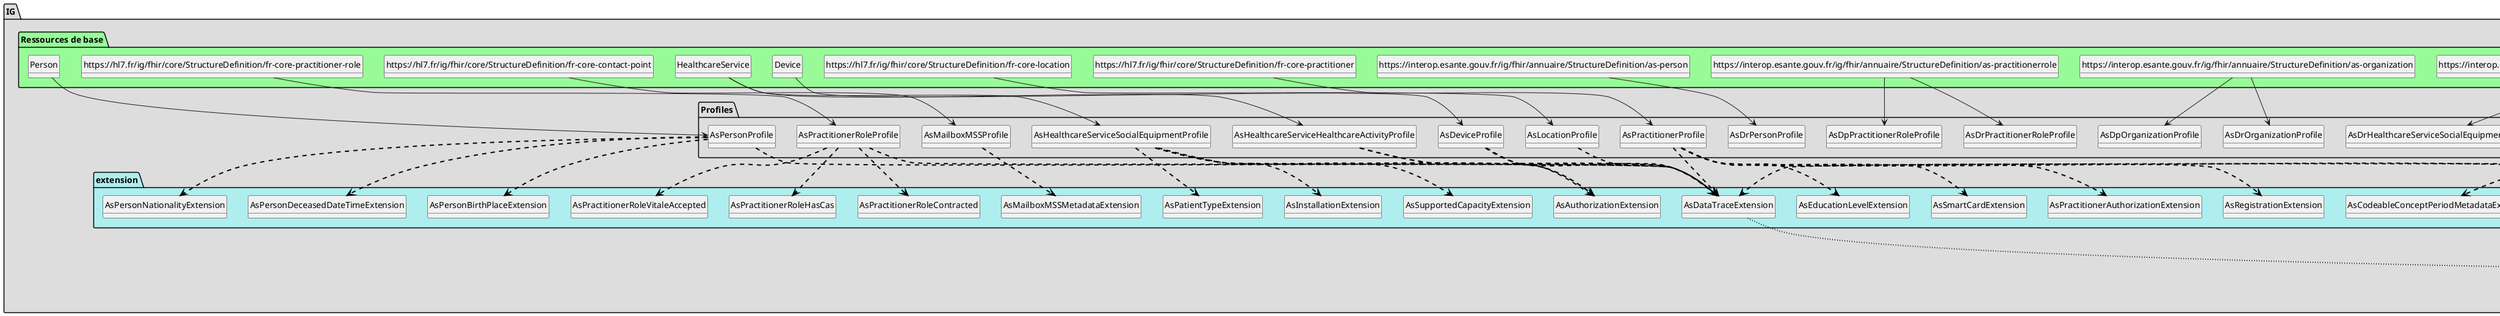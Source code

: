 @startuml
set namespaceSeparator ?
hide circle
hide class fields

package IG #DDDDDD{

     package Profiles #DDDDDD{

        class AsAddressExtendedProfile{

             Address => [None..None]
             Address.line.extension => [None..None]
             Address.line.extension:careOf => <&plus>[0..1]
             Address.line.extension:additionalLocator => <&plus>[0..1]
             Address.line.extension:houseNumber => <&plus>[0..1]
             Address.line.extension:buildingNumberSuffix => <&plus>[0..1]
             Address.line.extension:streetNameType => <&plus>[0..1]
             Address.line.extension:streetNameType.value[x] => <&plus>[None..None]
             Address.line.extension:postBox => <&plus>[0..1]
             Address.line.extension:streetNameBase => <&plus>[0..1]
             Address.line.extension:lieuDit => <&plus>[0..1]
             Address.district => [None..None]
             Address.country => [None..None]
        } 

        class AsCodeableConceptTimedProfile{

             CodeableConcept.extension:as-codeableconcept-timed-metadata => <&plus>[0..*]
        } 

        class AsDeviceProfile{

             Device.meta.extension:as-ext-data-trace => <&plus>[0..1]
             Device.extension => [None..None]
             Device.extension:as-ext-authorization => <&plus>[0..1]
             Device.identifier => [None..None]
             Device.identifier:numAutorisationArhgos => [0..1]
             Device.identifier:numAutorisationArhgos.system => [1..None]
             Device.status => [None..None]
             Device.manufacturer => [None..None]
             Device.serialNumber => [None..None]
             Device.type => [None..None]
             Device.owner => [None..None]
        } 

        class AsDpDeviceProfile{

             Device => [None..None]
             Device.meta.profile => [1..None]
             Device.meta.profile:as-dp-canonical => [1..1]
             Device.definition => [None..0]
             Device.udiCarrier => [None..0]
             Device.status => [1..None]
             Device.statusReason => [None..0]
             Device.distinctIdentifier => [None..0]
             Device.manufactureDate => [None..0]
             Device.expirationDate => [None..0]
             Device.lotNumber => [None..0]
             Device.deviceName => [None..0]
             Device.modelNumber => [None..0]
             Device.partNumber => [None..0]
             Device.specialization => [None..0]
             Device.version => [None..0]
             Device.property => [None..0]
             Device.patient => [None..0]
             Device.contact => [None..0]
             Device.location => [None..0]
             Device.url => [None..0]
             Device.note => [None..0]
             Device.safety => [None..0]
             Device.parent => [None..0]
        } 

        class AsDpHealthcareServiceHealthcareActivityProfile{

             HealthcareService => [None..None]
             HealthcareService.meta.profile => [1..None]
             HealthcareService.meta.profile:as-dp-canonical => [1..1]
             HealthcareService.active => [1..None]
             HealthcareService.specialty => [None..0]
             HealthcareService.location => [None..0]
             HealthcareService.name => [None..0]
             HealthcareService.comment => [None..0]
             HealthcareService.extraDetails => [None..0]
             HealthcareService.photo => [None..0]
             HealthcareService.telecom => [None..0]
             HealthcareService.coverageArea => [None..0]
             HealthcareService.serviceProvisionCode => [None..0]
             HealthcareService.eligibility => [None..0]
             HealthcareService.program => [None..0]
             HealthcareService.communication => [None..0]
             HealthcareService.referralMethod => [None..0]
             HealthcareService.appointmentRequired => [None..0]
             HealthcareService.availableTime => [None..0]
             HealthcareService.notAvailable => [None..0]
             HealthcareService.availabilityExceptions => [None..0]
             HealthcareService.endpoint => [None..0]
        } 

        class AsDpHealthcareServiceSocialEquipmentProfile{

             HealthcareService => [None..None]
             HealthcareService.meta.profile => [1..None]
             HealthcareService.meta.profile:as-dp-canonical => [1..1]
             HealthcareService.identifier => [None..0]
             HealthcareService.identifier:numAutorisationArhgos => [None..0]
             HealthcareService.active => [1..None]
             HealthcareService.category => [None..0]
             HealthcareService.specialty => [None..0]
             HealthcareService.location => [None..0]
             HealthcareService.name => [None..0]
             HealthcareService.comment => [None..0]
             HealthcareService.extraDetails => [None..0]
             HealthcareService.photo => [None..0]
             HealthcareService.telecom => [None..0]
             HealthcareService.coverageArea => [None..0]
             HealthcareService.serviceProvisionCode => [None..0]
             HealthcareService.eligibility.comment => [None..0]
             HealthcareService.program => [None..0]
             HealthcareService.communication => [None..0]
             HealthcareService.referralMethod => [None..0]
             HealthcareService.appointmentRequired => [None..0]
             HealthcareService.availableTime => [None..0]
             HealthcareService.notAvailable => [None..0]
             HealthcareService.availabilityExceptions => [None..0]
             HealthcareService.endpoint => [None..0]
        } 

        class AsDpOrganizationProfile{

             Organization => [None..None]
             Organization.meta.profile => [2..None]
             Organization.meta.profile:fr-canonical => [1..None]
             Organization.meta.profile:as-dp-canonical => [1..1]
             Organization.extension:as-ext-digital-certificate => <&plus>[None..0]
             Organization.identifier => [None..None]
             Organization.identifier.period => [None..0]
             Organization.identifier.assigner => [None..0]
             Organization.identifier:idNatSt => [None..None]
             Organization.identifier:idNatSt.period => [None..0]
             Organization.identifier:idNatSt.assigner => [None..0]
             Organization.identifier:siren => [None..None]
             Organization.identifier:siren.period => [None..0]
             Organization.identifier:siren.assigner => [None..0]
             Organization.identifier:siret => [None..None]
             Organization.identifier:siret.period => [None..0]
             Organization.identifier:siret.assigner => [None..0]
             Organization.identifier:finess => [None..None]
             Organization.identifier:finess.period => [None..0]
             Organization.identifier:finess.assigner => [None..0]
             Organization.identifier:adeliRang => [None..None]
             Organization.identifier:adeliRang.period => [None..0]
             Organization.identifier:adeliRang.assigner => [None..0]
             Organization.identifier:rppsRang => [None..None]
             Organization.identifier:rppsRang.period => [None..0]
             Organization.identifier:rppsRang.assigner => [None..0]
             Organization.identifier:identifiantInterne => [0..1]
             Organization.identifier:identifiantInterne.type => [1..None]
             Organization.identifier:identifiantInterne.system => [None..None]
             Organization.active => [1..None]
             Organization.telecom => [None..None]
             Organization.telecom.period => [None..0]
             Organization.telecom:mailbox-mss => [None..None]
             Organization.telecom:mailbox-mss.extension:as-mailbox-mss-metadata => <&plus>[None..None]
             Organization.telecom:mailbox-mss.extension:as-mailbox-mss-metadata.extension:responsible => <&plus>[None..0]
             Organization.telecom:mailbox-mss.extension:as-mailbox-mss-metadata.extension:phone => <&plus>[None..0]
             Organization.telecom:mailbox-mss.period => [None..0]
             Organization.contact => [None..0]
             Organization.endpoint => [None..0]
        } 

        class AsDpPractitionerProfile{

             Practitioner => [None..None]
             Practitioner.meta.profile => [2..None]
             Practitioner.meta.profile:fr-canonical => [1..None]
             Practitioner.meta.profile:as-dp-canonical => [1..1]
             Practitioner.extension:as-ext-registration => <&plus>[None..0]
             Practitioner.extension:as-ext-frpractitioner-authorization => <&plus>[None..0]
             Practitioner.extension:as-ext-smartcard => <&plus>[None..1]
             Practitioner.extension:as-ext-digital-certificate => <&plus>[None..0]
             Practitioner.identifier => [2..None]
             Practitioner.identifier.period => [None..0]
             Practitioner.identifier.assigner => [None..0]
             Practitioner.identifier:idNatPs => [1..None]
             Practitioner.identifier:idNatPs.period => [None..0]
             Practitioner.identifier:idNatPs.assigner => [None..0]
             Practitioner.identifier:rpps => [1..1]
             Practitioner.identifier:rpps.period => [None..0]
             Practitioner.identifier:rpps.assigner => [None..0]
             Practitioner.identifier:adeli => [None..None]
             Practitioner.identifier:adeli.period => [None..0]
             Practitioner.identifier:adeli.assigner => [None..0]
             Practitioner.identifier:identifiantInterne => [0..1]
             Practitioner.identifier:identifiantInterne.type => [None..None]
             Practitioner.identifier:identifiantInterne.system => [None..None]
             Practitioner.identifier:identifiantInterne.value => [None..None]
             Practitioner.active => [1..None]
             Practitioner.name => [None..1]
             Practitioner.telecom => [None..None]
             Practitioner.telecom:mailbox-mss => [None..None]
             Practitioner.telecom:mailbox-mss.extension:as-mailbox-mss-metadata => <&plus>[None..None]
             Practitioner.telecom:mailbox-mss.extension:as-mailbox-mss-metadata.extension:responsible => <&plus>[None..0]
             Practitioner.telecom:mailbox-mss.extension:as-mailbox-mss-metadata.extension:phone => <&plus>[None..0]
             Practitioner.address => [None..0]
             Practitioner.qualification => [None..None]
             Practitioner.qualification.period => [None..0]
             Practitioner.qualification:degree => [None..None]
             Practitioner.qualification:degree.extension:as-ext-education-level => <&plus>[None..0]
             Practitioner.qualification:degree.period => [None..0]
             Practitioner.qualification:degree.issuer => [None..0]
             Practitioner.qualification:exercicePro => [None..None]
             Practitioner.qualification:exercicePro.period => [None..0]
             Practitioner.qualification:savoirFaire => [None..None]
             Practitioner.qualification:savoirFaire.period => [None..0]
             Practitioner.communication => [None..0]
        } 

        class AsDpPractitionerRoleProfile{

             PractitionerRole => [None..None]
             PractitionerRole.meta.profile => [2..None]
             PractitionerRole.meta.profile:fr-canonical => [1..None]
             PractitionerRole.meta.profile:as-dp-canonical => [1..1]
             PractitionerRole.extension:as-ext-practitionerrole-contracted => <&plus>[None..0]
             PractitionerRole.extension:as-ext-practitionerrole-hascas => <&plus>[None..0]
             PractitionerRole.extension:as-ext-practitionerrole-vitale-accepted => <&plus>[None..0]
             PractitionerRole.identifier:idSituationExercice => [None..1]
             PractitionerRole.identifier:numeroAm => [None..0]
             PractitionerRole.active => [1..None]
             PractitionerRole.period => [None..0]
             PractitionerRole.practitioner => [1..None]
             PractitionerRole.specialty => [None..0]
             PractitionerRole.location => [None..0]
             PractitionerRole.healthcareService => [None..0]
             PractitionerRole.telecom => [None..None]
             PractitionerRole.telecom:mailbox-mss => [None..None]
             PractitionerRole.telecom:mailbox-mss.extension:as-mailbox-mss-metadata => <&plus>[None..None]
             PractitionerRole.telecom:mailbox-mss.extension:as-mailbox-mss-metadata.extension:responsible => <&plus>[None..0]
             PractitionerRole.telecom:mailbox-mss.extension:as-mailbox-mss-metadata.extension:phone => <&plus>[None..0]
             PractitionerRole.availableTime => [None..0]
             PractitionerRole.notAvailable => [None..0]
             PractitionerRole.availabilityExceptions => [None..0]
             PractitionerRole.endpoint => [None..0]
        } 

        class AsDrDeviceProfile{

             Device => [None..None]
             Device.meta.profile => [1..None]
             Device.meta.profile:as-dr-canonical => [1..1]
             Device.definition => [None..0]
             Device.udiCarrier => [None..0]
             Device.statusReason => [None..0]
             Device.distinctIdentifier => [None..0]
             Device.manufactureDate => [None..0]
             Device.expirationDate => [None..0]
             Device.lotNumber => [None..0]
             Device.deviceName => [None..0]
             Device.modelNumber => [None..0]
             Device.partNumber => [None..0]
             Device.specialization => [None..0]
             Device.version => [None..0]
             Device.property => [None..0]
             Device.patient => [None..0]
             Device.contact => [None..0]
             Device.location => [None..0]
             Device.url => [None..0]
             Device.note => [None..0]
             Device.safety => [None..0]
             Device.parent => [None..0]
        } 

        class AsDrHealthcareServiceHealthcareActivityProfile{

             HealthcareService => [None..None]
             HealthcareService.meta.profile => [1..None]
             HealthcareService.meta.profile:as-dr-canonical => [1..1]
             HealthcareService.specialty => [None..0]
             HealthcareService.location => [None..0]
             HealthcareService.name => [None..0]
             HealthcareService.comment => [None..0]
             HealthcareService.extraDetails => [None..0]
             HealthcareService.photo => [None..0]
             HealthcareService.telecom => [None..0]
             HealthcareService.coverageArea => [None..0]
             HealthcareService.serviceProvisionCode => [None..0]
             HealthcareService.eligibility => [None..0]
             HealthcareService.program => [None..0]
             HealthcareService.communication => [None..0]
             HealthcareService.referralMethod => [None..0]
             HealthcareService.appointmentRequired => [None..0]
             HealthcareService.availableTime => [None..0]
             HealthcareService.notAvailable => [None..0]
             HealthcareService.availabilityExceptions => [None..0]
             HealthcareService.endpoint => [None..0]
        } 

        class AsDrHealthcareServiceSocialEquipmentProfile{

             HealthcareService => [None..None]
             HealthcareService.meta.profile => [1..None]
             HealthcareService.meta.profile:as-dr-canonical => [1..1]
             HealthcareService.identifier => [None..0]
             HealthcareService.identifier:numAutorisationArhgos => [None..0]
             HealthcareService.category => [None..0]
             HealthcareService.specialty => [None..0]
             HealthcareService.location => [None..0]
             HealthcareService.name => [None..0]
             HealthcareService.comment => [None..0]
             HealthcareService.extraDetails => [None..0]
             HealthcareService.photo => [None..0]
             HealthcareService.telecom => [None..0]
             HealthcareService.coverageArea => [None..0]
             HealthcareService.serviceProvisionCode => [None..0]
             HealthcareService.eligibility.comment => [None..0]
             HealthcareService.program => [None..0]
             HealthcareService.communication => [None..0]
             HealthcareService.referralMethod => [None..0]
             HealthcareService.appointmentRequired => [None..0]
             HealthcareService.availableTime => [None..0]
             HealthcareService.notAvailable => [None..0]
             HealthcareService.availabilityExceptions => [None..0]
             HealthcareService.endpoint => [None..0]
        } 

        class AsDrOrganizationProfile{

             Organization => [None..None]
             Organization.meta.profile => [2..None]
             Organization.meta.profile:fr-canonical => [1..None]
             Organization.meta.profile:as-dr-canonical => [1..1]
        } 

        class AsDrPersonProfile{

             Person => [None..None]
             Person.meta.profile => [1..None]
             Person.meta.profile:as-dr-canonical => [1..1]
             Person.name => [None..1]
             Person.photo => [None..0]
        } 

        class AsDrPractitionerProfile{

             Practitioner => [None..None]
             Practitioner.meta.profile => [2..None]
             Practitioner.meta.profile:fr-canonical => [1..None]
             Practitioner.meta.profile:as-dr-canonical => [1..1]
             Practitioner.extension:as-ext-digital-certificate => <&plus>[None..None]
             Practitioner.extension:as-ext-digital-certificate.extension:domain => <&plus>[None..0]
             Practitioner.identifier => [2..None]
             Practitioner.identifier:idNatPs => [1..None]
             Practitioner.identifier:rpps => [1..1]
             Practitioner.name => [None..1]
        } 

        class AsDrPractitionerRoleProfile{

             PractitionerRole => [None..None]
             PractitionerRole.meta.profile => [2..None]
             PractitionerRole.meta.profile:fr-canonical => [1..None]
             PractitionerRole.meta.profile:as-dr-canonical => [1..1]
             PractitionerRole.identifier:idSituationExercice => [None..1]
             PractitionerRole.identifier:numeroAm => [None..1]
             PractitionerRole.practitioner => [1..None]
             PractitionerRole.specialty => [None..0]
             PractitionerRole.healthcareService => [None..0]
             PractitionerRole.availableTime => [None..0]
             PractitionerRole.notAvailable => [None..0]
             PractitionerRole.availabilityExceptions => [None..0]
             PractitionerRole.endpoint => [None..0]
        } 

        class AsHealthcareServiceHealthcareActivityProfile{

             HealthcareService.meta.extension:as-ext-data-trace => <&plus>[0..1]
             HealthcareService.meta.extension:as-ext-data-trace.extension:date-maj-ae => <&plus>[None..None]
             HealthcareService.extension => [None..None]
             HealthcareService.extension:as-ext-authorization => <&plus>[0..*]
             HealthcareService.identifier => [None..None]
             HealthcareService.identifier:numAutorisationArhgos => [0..1]
             HealthcareService.identifier:numAutorisationArhgos.system => [1..None]
             HealthcareService.providedBy => [None..None]
             HealthcareService.category => [None..None]
             HealthcareService.type => [None..None]
             HealthcareService.type:category => [0..1]
             HealthcareService.type:activity => [0..1]
             HealthcareService.specialty => [None..None]
             HealthcareService.characteristic => [None..None]
        } 

        class AsHealthcareServiceSocialEquipmentProfile{

             HealthcareService.meta.extension:as-ext-data-trace => <&plus>[0..1]
             HealthcareService.extension => [None..None]
             HealthcareService.extension:as-ext-authorization => <&plus>[0..*]
             HealthcareService.extension:as-ext-authorization.extension:dateAuthorization => <&plus>[None..None]
             HealthcareService.extension:as-ext-authorization.extension:deletedAuthorization => <&plus>[None..None]
             HealthcareService.extension:as-ext-installation => <&plus>[0..*]
             HealthcareService.extension:as-ext-installation.extension:dateFirstInstallation => <&plus>[None..None]
             HealthcareService.extension:as-ext-installation.extension:deletedInstallation => <&plus>[None..None]
             HealthcareService.extension:as-ext-patient-type => <&plus>[0..*]
             HealthcareService.extension:as-ext-patient-type.extension:authorizedAgeRange => <&plus>[None..None]
             HealthcareService.extension:as-ext-patient-type.extension:authorizedAgeRange.value[x].low => <&plus>[None..None]
             HealthcareService.extension:as-ext-patient-type.extension:authorizedAgeRange.value[x].high => <&plus>[None..None]
             HealthcareService.extension:as-ext-patient-type.extension:installedAgeRange => <&plus>[None..None]
             HealthcareService.extension:as-ext-patient-type.extension:installedAgeRange.value[x].low => <&plus>[None..None]
             HealthcareService.extension:as-ext-patient-type.extension:installedAgeRange.value[x].high => <&plus>[None..None]
             HealthcareService.extension:as-ext-supported-capacity => <&plus>[0..*]
             HealthcareService.extension:as-ext-supported-capacity.extension:capacityAvailable => <&plus>[None..None]
             HealthcareService.extension:as-ext-supported-capacity.extension:femaleCapacityAvailable => <&plus>[None..None]
             HealthcareService.extension:as-ext-supported-capacity.extension:maleCapacityAvailable => <&plus>[None..None]
             HealthcareService.extension:as-ext-supported-capacity.extension:socialAssistanceCapacityAvailable => <&plus>[None..None]
             HealthcareService.extension:as-ext-supported-capacity.extension:installedCapacity => <&plus>[None..None]
             HealthcareService.extension:as-ext-supported-capacity.extension:femaleInstalledCapacity => <&plus>[None..None]
             HealthcareService.extension:as-ext-supported-capacity.extension:maleInstalledCapacity => <&plus>[None..None]
             HealthcareService.extension:as-ext-supported-capacity.extension:socialAssistanceInstalledCapacity => <&plus>[None..None]
             HealthcareService.identifier => [None..None]
             HealthcareService.identifier:numAutorisationArhgos => [0..1]
             HealthcareService.identifier:numAutorisationArhgos.system => [1..None]
             HealthcareService.providedBy => [None..None]
             HealthcareService.type => [None..None]
             HealthcareService.type:category => [0..1]
             HealthcareService.eligibility => [None..None]
             HealthcareService.eligibility.code => [None..None]
             HealthcareService.characteristic => [None..None]
        } 

        class AsLocationProfile{

             Location => [None..None]
             Location.meta.extension:as-ext-data-trace => <&plus>[0..1]
             Location.address => [None..None]
        } 

        class AsMailboxMSSProfile{

             ContactPoint.extension => [1..None]
             ContactPoint.extension:emailType => <&plus>[1..None]
             ContactPoint.extension:emailType.value[x] => <&plus>[None..None]
             ContactPoint.extension:as-mailbox-mss-metadata => <&plus>[0..1]
             ContactPoint.system => [None..None]
             ContactPoint.value => [None..None]
        } 

        class AsOrganizationProfile{

             Organization => [None..None]
             Organization.meta.extension:as-ext-data-trace => <&plus>[0..1]
             Organization.extension:usePeriod => <&plus>[None..None]
             Organization.extension:usePeriod.value[x].start => <&plus>[None..None]
             Organization.extension:usePeriod.value[x].end => <&plus>[None..None]
             Organization.extension:as-ext-digital-certificate => <&plus>[0..1]
             Organization.extension:as-ext-organization-pharmacy-licence => <&plus>[0..*]
             Organization.extension:as-ext-organization-pricing-model => <&plus>[0..1]
             Organization.extension:as-ext-organization-closing-type => <&plus>[0..1]
             Organization.extension:as-ext-organization-budget-type => <&plus>[0..1]
             Organization.extension:as-ext-organization-authorization-deadline => <&plus>[0..1]
             Organization.identifier:idNatSt => [None..None]
             Organization.identifier:siren => [None..None]
             Organization.identifier:finess => [None..None]
             Organization.active => [None..None]
             Organization.type => [None..None]
             Organization.type:organizationType => [None..None]
             Organization.type:organizationType.extension => [1..None]
             Organization.type:organizationType.extension:as-ext-organization-types => <&plus>[1..1]
             Organization.type:organizationType.extension:as-ext-organization-types.value[x] => <&plus>[None..None]
             Organization.type:secteurActiviteRASS => [None..None]
             Organization.type:secteurActiviteRASS.extension => [1..None]
             Organization.type:secteurActiviteRASS.extension:as-ext-organization-types => <&plus>[1..1]
             Organization.type:secteurActiviteRASS.extension:as-ext-organization-types.value[x] => <&plus>[None..None]
             Organization.type:activiteINSEE => [0..1]
             Organization.type:activiteINSEE.extension => [1..None]
             Organization.type:activiteINSEE.extension:as-ext-organization-types => <&plus>[1..1]
             Organization.type:activiteINSEE.extension:as-ext-organization-types.value[x] => <&plus>[None..None]
             Organization.type:statutJuridiqueINSEE => [0..1]
             Organization.type:statutJuridiqueINSEE.extension => [1..None]
             Organization.type:statutJuridiqueINSEE.extension:as-ext-organization-types => <&plus>[1..1]
             Organization.type:statutJuridiqueINSEE.extension:as-ext-organization-types.value[x] => <&plus>[None..None]
             Organization.type:sphParticipation => [0..1]
             Organization.type:sphParticipation.extension => [1..None]
             Organization.type:sphParticipation.extension:as-ext-organization-types => <&plus>[1..1]
             Organization.type:sphParticipation.extension:as-ext-organization-types.value[x] => <&plus>[None..None]
             Organization.type:typeEtablissement => [0..1]
             Organization.type:typeEtablissement.extension => [1..None]
             Organization.type:typeEtablissement.extension:as-ext-organization-types => <&plus>[1..1]
             Organization.type:typeEtablissement.extension:as-ext-organization-types.value[x] => <&plus>[None..None]
             Organization.name => [None..None]
             Organization.alias => [None..None]
             Organization.telecom => [None..None]
             Organization.telecom.use => [None..None]
             Organization.telecom:mailbox-mss => [0..*]
             Organization.address => [None..None]
             Organization.partOf => [None..None]
             Organization.endpoint => [None..None]
        } 

        class AsPersonProfile{

             Person.meta.extension:as-ext-data-trace => <&plus>[0..1]
             Person.language => [None..None]
             Person.extension => [None..None]
             Person.extension:as-ext-person-nationality => <&plus>[0..*]
             Person.extension:as-ext-person-birth-place => <&plus>[0..1]
             Person.extension:as-ext-person-deceased-date-time => <&plus>[0..1]
             Person.name => [None..None]
             Person.name.family => [None..None]
             Person.name.given => [None..None]
             Person.name.prefix => [None..None]
             Person.telecom => [None..None]
             Person.telecom.system => [None..None]
             Person.telecom.use => [None..None]
             Person.gender => [None..None]
             Person.birthDate => [None..None]
             Person.photo => [None..None]
             Person.active => [None..None]
             Person.link => [None..None]
             Person.link:as-practitioner-exercice-professionnel => [0..*]
             Person.link:as-practitioner-exercice-professionnel.target => [None..None]
        } 

        class AsPractitionerProfile{

             Practitioner => [None..None]
             Practitioner.meta.extension:as-ext-data-trace => <&plus>[0..1]
             Practitioner.extension:as-ext-registration => <&plus>[0..*]
             Practitioner.extension:as-ext-registration.extension:registeringOrganization => <&plus>[None..None]
             Practitioner.extension:as-ext-registration.extension:period => <&plus>[None..None]
             Practitioner.extension:as-ext-registration.extension:period.value[x].start => <&plus>[None..None]
             Practitioner.extension:as-ext-registration.extension:period.value[x].end => <&plus>[None..None]
             Practitioner.extension:as-ext-registration.extension:status => <&plus>[None..None]
             Practitioner.extension:as-ext-registration.extension:hostingDepartment => <&plus>[None..None]
             Practitioner.extension:as-ext-frpractitioner-authorization => <&plus>[0..*]
             Practitioner.extension:as-ext-frpractitioner-authorization.extension:type => <&plus>[None..None]
             Practitioner.extension:as-ext-frpractitioner-authorization.extension:period => <&plus>[None..None]
             Practitioner.extension:as-ext-frpractitioner-authorization.extension:period.value[x].start => <&plus>[None..None]
             Practitioner.extension:as-ext-frpractitioner-authorization.extension:period.value[x].end => <&plus>[None..None]
             Practitioner.extension:as-ext-frpractitioner-authorization.extension:field => <&plus>[None..None]
             Practitioner.extension:as-ext-frpractitioner-authorization.extension:profession => <&plus>[None..None]
             Practitioner.extension:as-ext-smartcard => <&plus>[0..*]
             Practitioner.extension:as-ext-digital-certificate => <&plus>[0..*]
             Practitioner.identifier => [None..None]
             Practitioner.identifier.type => [None..None]
             Practitioner.identifier:idNatPs => [None..None]
             Practitioner.active => [None..None]
             Practitioner.name => [None..None]
             Practitioner.name.family => [None..None]
             Practitioner.name.given => [None..None]
             Practitioner.name.suffix => [None..None]
             Practitioner.telecom => [None..None]
             Practitioner.telecom.system => [None..None]
             Practitioner.telecom.use => [None..None]
             Practitioner.telecom:mailbox-mss => [0..*]
             Practitioner.address => [None..None]
             Practitioner.qualification => [None..None]
             Practitioner.qualification.identifier => [None..None]
             Practitioner.qualification.code => [None..None]
             Practitioner.qualification:degree => [None..None]
             Practitioner.qualification:degree.extension => [None..None]
             Practitioner.qualification:degree.extension:as-ext-education-level => <&plus>[0..*]
             Practitioner.qualification:degree.extension:as-ext-education-level.extension:academicDegree => <&plus>[None..None]
             Practitioner.qualification:degree.extension:as-ext-education-level.extension:achievedLevel => <&plus>[None..None]
             Practitioner.qualification:degree.extension:as-ext-education-level.extension:academicYear => <&plus>[None..None]
             Practitioner.qualification:degree.code.coding:degreeType => [None..None]
             Practitioner.qualification:degree.code.coding:degree => [None..None]
             Practitioner.qualification:degree.period => [None..None]
             Practitioner.qualification:degree.period.start => [None..None]
             Practitioner.qualification:degree.period.end => [None..None]
             Practitioner.qualification:degree.issuer => [None..None]
             Practitioner.qualification:exercicePro => [None..None]
             Practitioner.qualification:exercicePro.code.coding:categorieProfession => [None..None]
             Practitioner.qualification:exercicePro.code.coding:profession => [None..None]
             Practitioner.qualification:exercicePro.period => [None..None]
             Practitioner.qualification:exercicePro.period.start => [None..None]
             Practitioner.qualification:exercicePro.period.end => [None..None]
             Practitioner.qualification:savoirFaire => [None..None]
             Practitioner.qualification:savoirFaire.code => [None..None]
             Practitioner.qualification:savoirFaire.code.coding:typeSavoirFaire => [None..None]
             Practitioner.qualification:savoirFaire.code.coding:savoirFaire => [None..None]
             Practitioner.qualification:savoirFaire.period.start => [None..None]
             Practitioner.qualification:savoirFaire.period.end => [None..None]
             Practitioner.communication => [None..None]
        } 

        class AsPractitionerRoleProfile{

             PractitionerRole => [None..None]
             PractitionerRole.meta.extension:as-ext-data-trace => <&plus>[0..1]
             PractitionerRole.extension:as-ext-practitionerrole-contracted => <&plus>[0..1]
             PractitionerRole.extension:as-ext-practitionerrole-hascas => <&plus>[0..1]
             PractitionerRole.extension:as-ext-practitionerrole-vitale-accepted => <&plus>[0..1]
             PractitionerRole.identifier => [None..None]
             PractitionerRole.identifier:idSituationExercice => [0..*]
             PractitionerRole.identifier:idSituationExercice.system => [1..None]
             PractitionerRole.identifier:numeroAm => [0..*]
             PractitionerRole.identifier:numeroAm.system => [1..None]
             PractitionerRole.active => [None..None]
             PractitionerRole.period => [None..None]
             PractitionerRole.period.start => [None..None]
             PractitionerRole.period.end => [None..None]
             PractitionerRole.practitioner => [None..None]
             PractitionerRole.organization => [None..None]
             PractitionerRole.code => [None..None]
             PractitionerRole.code:genreActivite => [0..1]
             PractitionerRole.code:modeExercice => [0..1]
             PractitionerRole.code:typeActiviteLiberale => [0..1]
             PractitionerRole.code:statutProfessionnelSSA => [0..1]
             PractitionerRole.code:statutHospitalier => [0..1]
             PractitionerRole.code:fonction => [0..1]
             PractitionerRole.code:metierPharmacien => [0..*]
             PractitionerRole.location => [None..None]
             PractitionerRole.healthcareService => [None..None]
             PractitionerRole.telecom => [None..None]
             PractitionerRole.telecom:mailbox-mss => [0..*]
             PractitionerRole.availableTime => [None..None]
             PractitionerRole.notAvailable => [None..None]
             PractitionerRole.availabilityExceptions => [None..None]
             PractitionerRole.endpoint => [None..None]
         }

     }
     package extension #paleturquoise {

     AsAddressExtendedProfile -[#black,dashed,thickness=2]-> AsLieuDit
     AsCodeableConceptTimedProfile -[#black,dashed,thickness=2]-> AsCodeableConceptPeriodMetadataExtension
     AsDeviceProfile -[#black,dashed,thickness=2]-> AsDataTraceExtension
     AsDeviceProfile -[#black,dashed,thickness=2]-> AsAuthorizationExtension
     AsHealthcareServiceHealthcareActivityProfile -[#black,dashed,thickness=2]-> AsDataTraceExtension
     AsHealthcareServiceHealthcareActivityProfile -[#black,dashed,thickness=2]-> AsAuthorizationExtension
     AsHealthcareServiceSocialEquipmentProfile -[#black,dashed,thickness=2]-> AsDataTraceExtension
     AsHealthcareServiceSocialEquipmentProfile -[#black,dashed,thickness=2]-> AsAuthorizationExtension
     AsHealthcareServiceSocialEquipmentProfile -[#black,dashed,thickness=2]-> AsInstallationExtension
     AsHealthcareServiceSocialEquipmentProfile -[#black,dashed,thickness=2]-> AsPatientTypeExtension
     AsHealthcareServiceSocialEquipmentProfile -[#black,dashed,thickness=2]-> AsSupportedCapacityExtension
     AsLocationProfile -[#black,dashed,thickness=2]-> AsDataTraceExtension
     AsMailboxMSSProfile -[#black,dashed,thickness=2]-> AsMailboxMSSMetadataExtension
     AsOrganizationProfile -[#black,dashed,thickness=2]-> AsDataTraceExtension
     AsOrganizationProfile -[#black,dashed,thickness=2]-> AsDigitalCertificateExtension
     AsOrganizationProfile -[#black,dashed,thickness=2]-> AsOrganizationPharmacyLicenceExtension
     AsOrganizationProfile -[#black,dashed,thickness=2]-> AsOrganizationPricingModelExtension
     AsOrganizationProfile -[#black,dashed,thickness=2]-> AsOrganizationClosingTypeExtension
     AsOrganizationProfile -[#black,dashed,thickness=2]-> AsOrganizationBudgetTypeExtension
     AsOrganizationProfile -[#black,dashed,thickness=2]-> AsOrganizationAuthorizationDeadlineExtension
     AsOrganizationProfile -[#black,dashed,thickness=2]-> AsOrganizationTypes
     AsOrganizationProfile -[#black,dashed,thickness=2]-> AsOrganizationTypes
     AsOrganizationProfile -[#black,dashed,thickness=2]-> AsOrganizationTypes
     AsOrganizationProfile -[#black,dashed,thickness=2]-> AsOrganizationTypes
     AsOrganizationProfile -[#black,dashed,thickness=2]-> AsOrganizationTypes
     AsOrganizationProfile -[#black,dashed,thickness=2]-> AsOrganizationTypes
     AsPersonProfile -[#black,dashed,thickness=2]-> AsDataTraceExtension
     AsPersonProfile -[#black,dashed,thickness=2]-> AsPersonNationalityExtension
     AsPersonProfile -[#black,dashed,thickness=2]-> AsPersonBirthPlaceExtension
     AsPersonProfile -[#black,dashed,thickness=2]-> AsPersonDeceasedDateTimeExtension
     AsPractitionerProfile -[#black,dashed,thickness=2]-> AsDataTraceExtension
     AsPractitionerProfile -[#black,dashed,thickness=2]-> AsRegistrationExtension
     AsPractitionerProfile -[#black,dashed,thickness=2]-> AsPractitionerAuthorizationExtension
     AsPractitionerProfile -[#black,dashed,thickness=2]-> AsSmartCardExtension
     AsPractitionerProfile -[#black,dashed,thickness=2]-> AsDigitalCertificateExtension
     AsPractitionerProfile -[#black,dashed,thickness=2]-> AsEducationLevelExtension
     AsPractitionerRoleProfile -[#black,dashed,thickness=2]-> AsDataTraceExtension
     AsPractitionerRoleProfile -[#black,dashed,thickness=2]-> AsPractitionerRoleContracted
     AsPractitionerRoleProfile -[#black,dashed,thickness=2]-> AsPractitionerRoleHasCas
     AsPractitionerRoleProfile -[#black,dashed,thickness=2]-> AsPractitionerRoleVitaleAccepted

        class AsAuthorizationExtension{

          Extension.extension:dateAuthorization => [0..1]
          Extension.extension:dateAuthorization.extension => [None..0]
          Extension.extension:dateAuthorization.url => [None..None]
          Extension.extension:dateAuthorization.value[x] => [None..None]
          Extension.extension:periodAuthorization => [0..1]
          Extension.extension:periodAuthorization.extension => [None..0]
          Extension.extension:periodAuthorization.url => [None..None]
          Extension.extension:periodAuthorization.value[x] => [None..None]
          Extension.extension:periodAuthorization.value[x].start => [None..None]
          Extension.extension:periodAuthorization.value[x].end => [None..None]
          Extension.extension:dateUpdateAuthorization => [0..1]
          Extension.extension:dateUpdateAuthorization.extension => [None..0]
          Extension.extension:dateUpdateAuthorization.url => [None..None]
          Extension.extension:dateUpdateAuthorization.value[x] => [None..None]
          Extension.extension:deletedAuthorization => [0..1]
          Extension.extension:deletedAuthorization.extension => [None..0]
          Extension.extension:deletedAuthorization.url => [None..None]
          Extension.extension:deletedAuthorization.value[x] => [None..None]
          Extension.url => [None..None]
          Extension.value[x] => [None..0]
        } 
        class AsCodeableConceptPeriodMetadataExtension{

          Extension.extension => [None..0]
          Extension.url => [None..None]
          Extension.value[x] => [None..None]
          Extension.value[x].start => [None..None]
          Extension.value[x].end => [None..None]
        } 
        class AsDataTraceExtension{

          Extension.extension:autorite-enregistrement => [0..1]
          Extension.extension:autorite-enregistrement.extension => [None..0]
          Extension.extension:autorite-enregistrement.url => [None..None]
          Extension.extension:autorite-enregistrement.value[x] => [None..None]
          Extension.extension:systeme-information => [0..1]
          Extension.extension:systeme-information.extension => [None..0]
          Extension.extension:systeme-information.url => [None..None]
          Extension.extension:systeme-information.value[x] => [None..None]
          Extension.extension:date-maj-ae => [0..1]
          Extension.extension:date-maj-ae.extension => [None..0]
          Extension.extension:date-maj-ae.url => [None..None]
          Extension.extension:date-maj-ae.value[x] => [None..None]
          Extension.url => [None..None]
          Extension.value[x] => [None..0]
        } 
        class AsDigitalCertificateExtension{

          Extension.extension:serialNumber => [0..1]
          Extension.extension:serialNumber.extension => [None..0]
          Extension.extension:serialNumber.url => [None..None]
          Extension.extension:serialNumber.value[x] => [None..None]
          Extension.extension:issuer => [0..1]
          Extension.extension:issuer.extension => [None..0]
          Extension.extension:issuer.url => [None..None]
          Extension.extension:issuer.value[x] => [None..None]
          Extension.extension:subject => [0..1]
          Extension.extension:subject.extension => [None..0]
          Extension.extension:subject.url => [None..None]
          Extension.extension:subject.value[x] => [None..None]
          Extension.extension:validity => [0..1]
          Extension.extension:validity.extension => [None..0]
          Extension.extension:validity.url => [None..None]
          Extension.extension:validity.value[x] => [None..None]
          Extension.extension:validity.value[x].start => [None..None]
          Extension.extension:validity.value[x].end => [None..None]
          Extension.extension:domain => [0..1]
          Extension.extension:domain.extension => [None..0]
          Extension.extension:domain.url => [None..None]
          Extension.extension:domain.value[x] => [None..None]
          Extension.extension:keyUsage => [0..1]
          Extension.extension:keyUsage.extension => [None..0]
          Extension.extension:keyUsage.url => [None..None]
          Extension.extension:keyUsage.value[x] => [None..None]
          Extension.extension:value => [0..1]
          Extension.extension:value.extension => [None..0]
          Extension.extension:value.url => [None..None]
          Extension.extension:value.value[x] => [None..None]
          Extension.url => [None..None]
          Extension.value[x] => [None..0]
        } 
        class AsEducationLevelExtension{

          Extension.extension:academicDegree => [0..1]
          Extension.extension:academicDegree.extension => [None..0]
          Extension.extension:academicDegree.url => [None..None]
          Extension.extension:academicDegree.value[x] => [None..None]
          Extension.extension:achievedLevel => [0..1]
          Extension.extension:achievedLevel.extension => [None..0]
          Extension.extension:achievedLevel.url => [None..None]
          Extension.extension:achievedLevel.value[x] => [None..None]
          Extension.extension:academicYear => [0..1]
          Extension.extension:academicYear.extension => [None..0]
          Extension.extension:academicYear.url => [None..None]
          Extension.extension:academicYear.value[x] => [None..None]
          Extension.url => [None..None]
          Extension.value[x] => [None..0]
        } 
        class AsInstallationExtension{

          Extension.extension:dateFirstInstallation => [0..1]
          Extension.extension:dateFirstInstallation.extension => [None..0]
          Extension.extension:dateFirstInstallation.url => [None..None]
          Extension.extension:dateFirstInstallation.value[x] => [None..None]
          Extension.extension:dateLastInstallation => [0..1]
          Extension.extension:dateLastInstallation.extension => [None..0]
          Extension.extension:dateLastInstallation.url => [None..None]
          Extension.extension:dateLastInstallation.value[x] => [None..None]
          Extension.extension:deletedInstallation => [0..1]
          Extension.extension:deletedInstallation.extension => [None..0]
          Extension.extension:deletedInstallation.url => [None..None]
          Extension.extension:deletedInstallation.value[x] => [None..None]
          Extension.extension:sourceReportInstallation => [0..1]
          Extension.extension:sourceReportInstallation.extension => [None..0]
          Extension.extension:sourceReportInstallation.url => [None..None]
          Extension.extension:sourceReportInstallation.value[x] => [None..None]
          Extension.url => [None..None]
          Extension.value[x] => [None..0]
        } 
        class AsLieuDit{

          Extension.extension => [None..0]
          Extension.url => [None..None]
          Extension.value[x] => [None..None]
        } 
        class AsMailboxMSSMetadataExtension{

          Extension.extension:type => [0..1]
          Extension.extension:type.extension => [None..0]
          Extension.extension:type.url => [None..None]
          Extension.extension:type.value[x] => [None..None]
          Extension.extension:description => [0..1]
          Extension.extension:description.extension => [None..0]
          Extension.extension:description.url => [None..None]
          Extension.extension:description.value[x] => [None..None]
          Extension.extension:responsible => [0..1]
          Extension.extension:responsible.extension => [None..0]
          Extension.extension:responsible.url => [None..None]
          Extension.extension:responsible.value[x] => [None..None]
          Extension.extension:service => [0..1]
          Extension.extension:service.extension => [None..0]
          Extension.extension:service.url => [None..None]
          Extension.extension:service.value[x] => [None..None]
          Extension.extension:phone => [0..1]
          Extension.extension:phone.extension => [None..0]
          Extension.extension:phone.url => [None..None]
          Extension.extension:phone.value[x] => [None..None]
          Extension.extension:digitization => [0..1]
          Extension.extension:digitization.extension => [None..0]
          Extension.extension:digitization.url => [None..None]
          Extension.extension:digitization.value[x] => [None..None]
          Extension.extension:listeRouge => [0..1]
          Extension.extension:listeRouge.extension => [None..0]
          Extension.extension:listeRouge.url => [None..None]
          Extension.extension:listeRouge.value[x] => [None..None]
          Extension.url => [None..None]
          Extension.value[x] => [None..0]
        } 
        class AsOrganizationAuthorizationDeadlineExtension{

          Extension.extension:endDate => [0..1]
          Extension.extension:endDate.extension => [None..0]
          Extension.extension:endDate.url => [None..None]
          Extension.extension:endDate.value[x] => [None..None]
          Extension.extension:indicator => [0..1]
          Extension.extension:indicator.extension => [None..0]
          Extension.extension:indicator.url => [None..None]
          Extension.extension:indicator.value[x] => [None..None]
          Extension.url => [None..None]
          Extension.value[x] => [None..0]
        } 
        class AsOrganizationBudgetTypeExtension{

          Extension.extension => [None..0]
          Extension.url => [None..None]
          Extension.value[x] => [None..None]
        } 
        class AsOrganizationClosingTypeExtension{

          Extension.extension => [None..0]
          Extension.url => [None..None]
          Extension.value[x] => [None..None]
        } 
        class AsOrganizationPharmacyLicenceExtension{

          Extension.extension => [None..0]
          Extension.url => [None..None]
          Extension.value[x] => [None..None]
        } 
        class AsOrganizationPricingModelExtension{

          Extension.extension => [None..0]
          Extension.url => [None..None]
          Extension.value[x] => [None..None]
        } 
        class AsOrganizationTypes{

          Extension.extension => [None..0]
          Extension.url => [None..None]
          Extension.value[x] => [None..None]
        } 
        class AsPatientTypeExtension{

          Extension.extension:authorizedAgeRange => [0..1]
          Extension.extension:authorizedAgeRange.extension => [None..0]
          Extension.extension:authorizedAgeRange.url => [None..None]
          Extension.extension:authorizedAgeRange.value[x] => [None..None]
          Extension.extension:installedAgeRange => [0..1]
          Extension.extension:installedAgeRange.extension => [None..0]
          Extension.extension:installedAgeRange.url => [None..None]
          Extension.extension:installedAgeRange.value[x] => [None..None]
          Extension.url => [None..None]
          Extension.value[x] => [None..0]
        } 
        class AsPersonBirthPlaceExtension{

          Extension.extension => [None..0]
          Extension.url => [None..None]
          Extension.value[x] => [None..None]
          Extension.value[x]:valueAddress => [0..1]
        } 
        class AsPersonDeceasedDateTimeExtension{

          Extension.extension => [None..0]
          Extension.url => [None..None]
          Extension.value[x] => [None..None]
          Extension.value[x]:valueDateTime => [0..1]
        } 
        class AsPersonNationalityExtension{

          Extension.extension:code => [0..1]
          Extension.extension:code.extension => [None..0]
          Extension.extension:code.url => [None..None]
          Extension.extension:code.value[x] => [None..None]
          Extension.extension:period => [0..1]
          Extension.extension:period.extension => [None..0]
          Extension.extension:period.url => [None..None]
          Extension.extension:period.value[x] => [None..None]
          Extension.url => [None..None]
          Extension.value[x] => [None..0]
        } 
        class AsPractitionerAuthorizationExtension{

          Extension.extension:type => [0..1]
          Extension.extension:type.extension => [None..0]
          Extension.extension:type.url => [None..None]
          Extension.extension:type.value[x] => [None..None]
          Extension.extension:period => [0..1]
          Extension.extension:period.extension => [None..0]
          Extension.extension:period.url => [None..None]
          Extension.extension:period.value[x] => [None..None]
          Extension.extension:period.value[x].start => [None..None]
          Extension.extension:period.value[x].end => [None..None]
          Extension.extension:field => [0..1]
          Extension.extension:field.extension => [None..0]
          Extension.extension:field.url => [None..None]
          Extension.extension:field.value[x] => [None..None]
          Extension.extension:profession => [0..1]
          Extension.extension:profession.extension => [None..0]
          Extension.extension:profession.url => [None..None]
          Extension.extension:profession.value[x] => [None..None]
          Extension.url => [None..None]
          Extension.value[x] => [None..0]
        } 
        class AsPractitionerRoleContracted{

          Extension.extension => [None..0]
          Extension.url => [None..None]
          Extension.value[x] => [None..None]
        } 
        class AsPractitionerRoleHasCas{

          Extension.extension => [None..0]
          Extension.url => [None..None]
          Extension.value[x] => [None..None]
        } 
        class AsPractitionerRoleVitaleAccepted{

          Extension.extension => [None..0]
          Extension.url => [None..None]
          Extension.value[x] => [None..None]
        } 
        class AsRegistrationExtension{

          Extension.extension:registeringOrganization => [0..1]
          Extension.extension:registeringOrganization.extension => [None..0]
          Extension.extension:registeringOrganization.url => [None..None]
          Extension.extension:registeringOrganization.value[x] => [None..None]
          Extension.extension:registeringOrganizationDetail => [0..1]
          Extension.extension:registeringOrganizationDetail.extension => [None..0]
          Extension.extension:registeringOrganizationDetail.url => [None..None]
          Extension.extension:registeringOrganizationDetail.value[x] => [None..None]
          Extension.extension:period => [0..1]
          Extension.extension:period.extension => [None..0]
          Extension.extension:period.url => [None..None]
          Extension.extension:period.value[x] => [None..None]
          Extension.extension:period.value[x].start => [None..None]
          Extension.extension:period.value[x].end => [None..None]
          Extension.extension:status => [0..1]
          Extension.extension:status.extension => [None..0]
          Extension.extension:status.url => [None..None]
          Extension.extension:status.value[x] => [None..None]
          Extension.extension:hostingDepartment => [0..1]
          Extension.extension:hostingDepartment.extension => [None..0]
          Extension.extension:hostingDepartment.url => [None..None]
          Extension.extension:hostingDepartment.value[x] => [None..None]
          Extension.extension:isFirst => [0..1]
          Extension.extension:isFirst.extension => [None..0]
          Extension.extension:isFirst.url => [None..None]
          Extension.extension:isFirst.value[x] => [None..None]
          Extension.url => [None..None]
          Extension.value[x] => [None..0]
        } 
        class AsSmartCardExtension{

          Extension.extension:type => [0..1]
          Extension.extension:type.extension => [None..0]
          Extension.extension:type.url => [None..None]
          Extension.extension:type.value[x] => [None..None]
          Extension.extension:number => [0..1]
          Extension.extension:number.extension => [None..0]
          Extension.extension:number.url => [None..None]
          Extension.extension:number.value[x] => [None..None]
          Extension.extension:period => [0..1]
          Extension.extension:period.extension => [None..0]
          Extension.extension:period.url => [None..None]
          Extension.extension:period.value[x] => [None..None]
          Extension.extension:period.value[x].start => [None..None]
          Extension.extension:period.value[x].end => [None..None]
          Extension.extension:cancellationDate => [0..1]
          Extension.extension:cancellationDate.extension => [None..0]
          Extension.extension:cancellationDate.url => [None..None]
          Extension.extension:cancellationDate.value[x] => [None..None]
          Extension.extension:date => [0..*]
          Extension.extension:date.url => [None..None]
          Extension.url => [None..None]
          Extension.value[x] => [None..0]
        } 
        class AsSupportedCapacityExtension{

          Extension.extension:capacityAvailable => [0..1]
          Extension.extension:capacityAvailable.extension => [None..0]
          Extension.extension:capacityAvailable.url => [None..None]
          Extension.extension:capacityAvailable.value[x] => [None..None]
          Extension.extension:femaleCapacityAvailable => [0..1]
          Extension.extension:femaleCapacityAvailable.extension => [None..0]
          Extension.extension:femaleCapacityAvailable.url => [None..None]
          Extension.extension:femaleCapacityAvailable.value[x] => [None..None]
          Extension.extension:maleCapacityAvailable => [0..1]
          Extension.extension:maleCapacityAvailable.extension => [None..0]
          Extension.extension:maleCapacityAvailable.url => [None..None]
          Extension.extension:maleCapacityAvailable.value[x] => [None..None]
          Extension.extension:socialAssistanceCapacityAvailable => [0..1]
          Extension.extension:socialAssistanceCapacityAvailable.extension => [None..0]
          Extension.extension:socialAssistanceCapacityAvailable.url => [None..None]
          Extension.extension:socialAssistanceCapacityAvailable.value[x] => [None..None]
          Extension.extension:installedCapacity => [0..1]
          Extension.extension:installedCapacity.extension => [None..0]
          Extension.extension:installedCapacity.url => [None..None]
          Extension.extension:installedCapacity.value[x] => [None..None]
          Extension.extension:femaleInstalledCapacity => [0..1]
          Extension.extension:femaleInstalledCapacity.extension => [None..0]
          Extension.extension:femaleInstalledCapacity.url => [None..None]
          Extension.extension:femaleInstalledCapacity.value[x] => [None..None]
          Extension.extension:maleInstalledCapacity => [0..1]
          Extension.extension:maleInstalledCapacity.extension => [None..0]
          Extension.extension:maleInstalledCapacity.url => [None..None]
          Extension.extension:maleInstalledCapacity.value[x] => [None..None]
          Extension.extension:socialAssistanceInstalledCapacity => [0..1]
          Extension.extension:socialAssistanceInstalledCapacity.extension => [None..0]
          Extension.extension:socialAssistanceInstalledCapacity.url => [None..None]
          Extension.extension:socialAssistanceInstalledCapacity.value[x] => [None..None]
          Extension.url => [None..None]
          Extension.value[x] => [None..0]
         }
     }
     package valueset #PaleVioletRed{

        class AsVSInterneIdSystems  

     AsDpPractitionerProfile -[#black,dotted,thickness=2]-> AsVSInterneIdSystems

        class AsVsTypeSystemeInformationVS  

     AsDataTraceExtension -[#black,dotted,thickness=2]-> AsVsTypeSystemeInformationVS

        class AsVsOrganizationTypes  

     AsOrganizationTypes -[#black,dotted,thickness=2]-> AsVsOrganizationTypes

        class AsVsTypeEtablissement  

     AsOrganizationProfile -[#black,dotted,thickness=2]-> AsVsTypeEtablissement
       }

package "Ressources de base" #palegreen {

 class "https://hl7.fr/ig/fhir/core/StructureDefinition/fr-core-address" as  class02bd19ba761f85d7bc96fe05a09e62dc 

    class02bd19ba761f85d7bc96fe05a09e62dc --> AsAddressExtendedProfile

 class "CodeableConcept" as  class3521d6f1ff87d9b962b1c77766470bb9 

    class3521d6f1ff87d9b962b1c77766470bb9 --> AsCodeableConceptTimedProfile

 class "Device" as  classe0ac20adce6ffee48c7151b070aa5737 

    classe0ac20adce6ffee48c7151b070aa5737 --> AsDeviceProfile

 class "https://interop.esante.gouv.fr/ig/fhir/annuaire/StructureDefinition/as-device" as  class258a7cfbd366b829153b76133f2929f3 

    class258a7cfbd366b829153b76133f2929f3 --> AsDpDeviceProfile

 class "https://interop.esante.gouv.fr/ig/fhir/annuaire/StructureDefinition/as-healthcareservice-healthcare-activity" as  classc6773332487706db995815d48bf4eaa3 

    classc6773332487706db995815d48bf4eaa3 --> AsDpHealthcareServiceHealthcareActivityProfile

 class "https://interop.esante.gouv.fr/ig/fhir/annuaire/StructureDefinition/as-healthcareservice-social-equipment" as  class4d06710bf15dd52545aaad528646cea2 

    class4d06710bf15dd52545aaad528646cea2 --> AsDpHealthcareServiceSocialEquipmentProfile

 class "https://interop.esante.gouv.fr/ig/fhir/annuaire/StructureDefinition/as-organization" as  class02104d9d29574b85b8bdd491de969f0d 

    class02104d9d29574b85b8bdd491de969f0d --> AsDpOrganizationProfile

 class "https://interop.esante.gouv.fr/ig/fhir/annuaire/StructureDefinition/as-practitioner" as  class8e95a74d3099b6c1bdd4ef690920bb75 

    class8e95a74d3099b6c1bdd4ef690920bb75 --> AsDpPractitionerProfile

 class "https://interop.esante.gouv.fr/ig/fhir/annuaire/StructureDefinition/as-practitionerrole" as  class409d7284b1fcd82a5ca90685afaba163 

    class409d7284b1fcd82a5ca90685afaba163 --> AsDpPractitionerRoleProfile

 class "https://interop.esante.gouv.fr/ig/fhir/annuaire/StructureDefinition/as-device" as  class258a7cfbd366b829153b76133f2929f3 

    class258a7cfbd366b829153b76133f2929f3 --> AsDrDeviceProfile

 class "https://interop.esante.gouv.fr/ig/fhir/annuaire/StructureDefinition/as-healthcareservice-healthcare-activity" as  classc6773332487706db995815d48bf4eaa3 

    classc6773332487706db995815d48bf4eaa3 --> AsDrHealthcareServiceHealthcareActivityProfile

 class "https://interop.esante.gouv.fr/ig/fhir/annuaire/StructureDefinition/as-healthcareservice-social-equipment" as  class4d06710bf15dd52545aaad528646cea2 

    class4d06710bf15dd52545aaad528646cea2 --> AsDrHealthcareServiceSocialEquipmentProfile

 class "https://interop.esante.gouv.fr/ig/fhir/annuaire/StructureDefinition/as-organization" as  class02104d9d29574b85b8bdd491de969f0d 

    class02104d9d29574b85b8bdd491de969f0d --> AsDrOrganizationProfile

 class "https://interop.esante.gouv.fr/ig/fhir/annuaire/StructureDefinition/as-person" as  class5ff15367ec74891982b2b77a33df8e26 

    class5ff15367ec74891982b2b77a33df8e26 --> AsDrPersonProfile

 class "https://interop.esante.gouv.fr/ig/fhir/annuaire/StructureDefinition/as-practitioner" as  class8e95a74d3099b6c1bdd4ef690920bb75 

    class8e95a74d3099b6c1bdd4ef690920bb75 --> AsDrPractitionerProfile

 class "https://interop.esante.gouv.fr/ig/fhir/annuaire/StructureDefinition/as-practitionerrole" as  class409d7284b1fcd82a5ca90685afaba163 

    class409d7284b1fcd82a5ca90685afaba163 --> AsDrPractitionerRoleProfile

 class "HealthcareService" as  classccfbac0a7f2dd501f3a20274066b28a3 

    classccfbac0a7f2dd501f3a20274066b28a3 --> AsHealthcareServiceHealthcareActivityProfile

 class "HealthcareService" as  classccfbac0a7f2dd501f3a20274066b28a3 

    classccfbac0a7f2dd501f3a20274066b28a3 --> AsHealthcareServiceSocialEquipmentProfile

 class "https://hl7.fr/ig/fhir/core/StructureDefinition/fr-core-location" as  class505b865d93b3b02ed3aff95e782d498a 

    class505b865d93b3b02ed3aff95e782d498a --> AsLocationProfile

 class "https://hl7.fr/ig/fhir/core/StructureDefinition/fr-core-contact-point" as  classf60483b0623e1893e0fa6d23ce4ea871 

    classf60483b0623e1893e0fa6d23ce4ea871 --> AsMailboxMSSProfile

 class "https://hl7.fr/ig/fhir/core/StructureDefinition/fr-core-organization" as  class7273115ddeceb35c4c7044f07f832f67 

    class7273115ddeceb35c4c7044f07f832f67 --> AsOrganizationProfile

 class "Person" as  class40bed7cf9b3d4bb3a3d7a7e3eb18c5eb 

    class40bed7cf9b3d4bb3a3d7a7e3eb18c5eb --> AsPersonProfile

 class "https://hl7.fr/ig/fhir/core/StructureDefinition/fr-core-practitioner" as  class722d091912544e694771fe1d2c6739cb 

    class722d091912544e694771fe1d2c6739cb --> AsPractitionerProfile

 class "https://hl7.fr/ig/fhir/core/StructureDefinition/fr-core-practitioner-role" as  class32e744761be9cc693fcaf56d8ca68b99 

    class32e744761be9cc693fcaf56d8ca68b99 --> AsPractitionerRoleProfile
}
@enduml